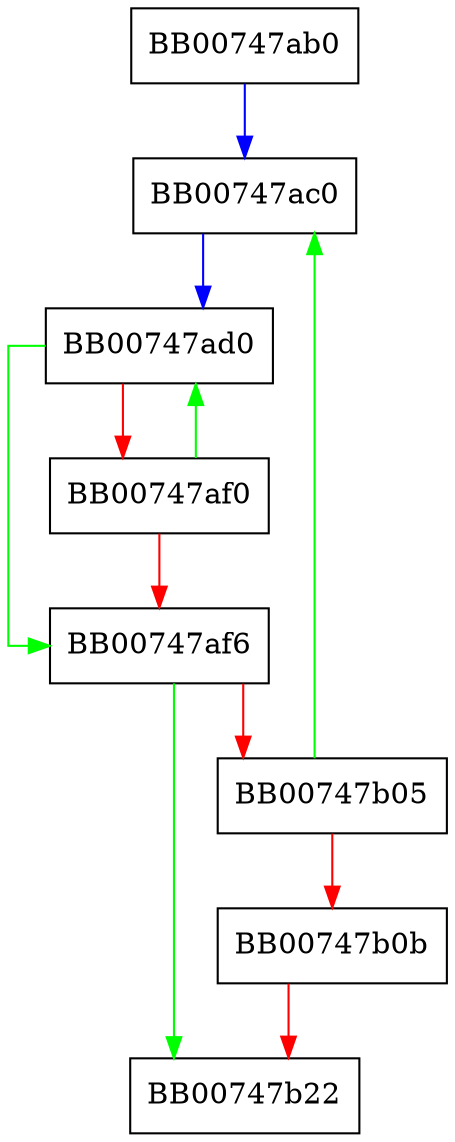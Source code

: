 digraph ossl_curve448_scalar_decode {
  node [shape="box"];
  graph [splines=ortho];
  BB00747ab0 -> BB00747ac0 [color="blue"];
  BB00747ac0 -> BB00747ad0 [color="blue"];
  BB00747ad0 -> BB00747af6 [color="green"];
  BB00747ad0 -> BB00747af0 [color="red"];
  BB00747af0 -> BB00747ad0 [color="green"];
  BB00747af0 -> BB00747af6 [color="red"];
  BB00747af6 -> BB00747b22 [color="green"];
  BB00747af6 -> BB00747b05 [color="red"];
  BB00747b05 -> BB00747ac0 [color="green"];
  BB00747b05 -> BB00747b0b [color="red"];
  BB00747b0b -> BB00747b22 [color="red"];
}
